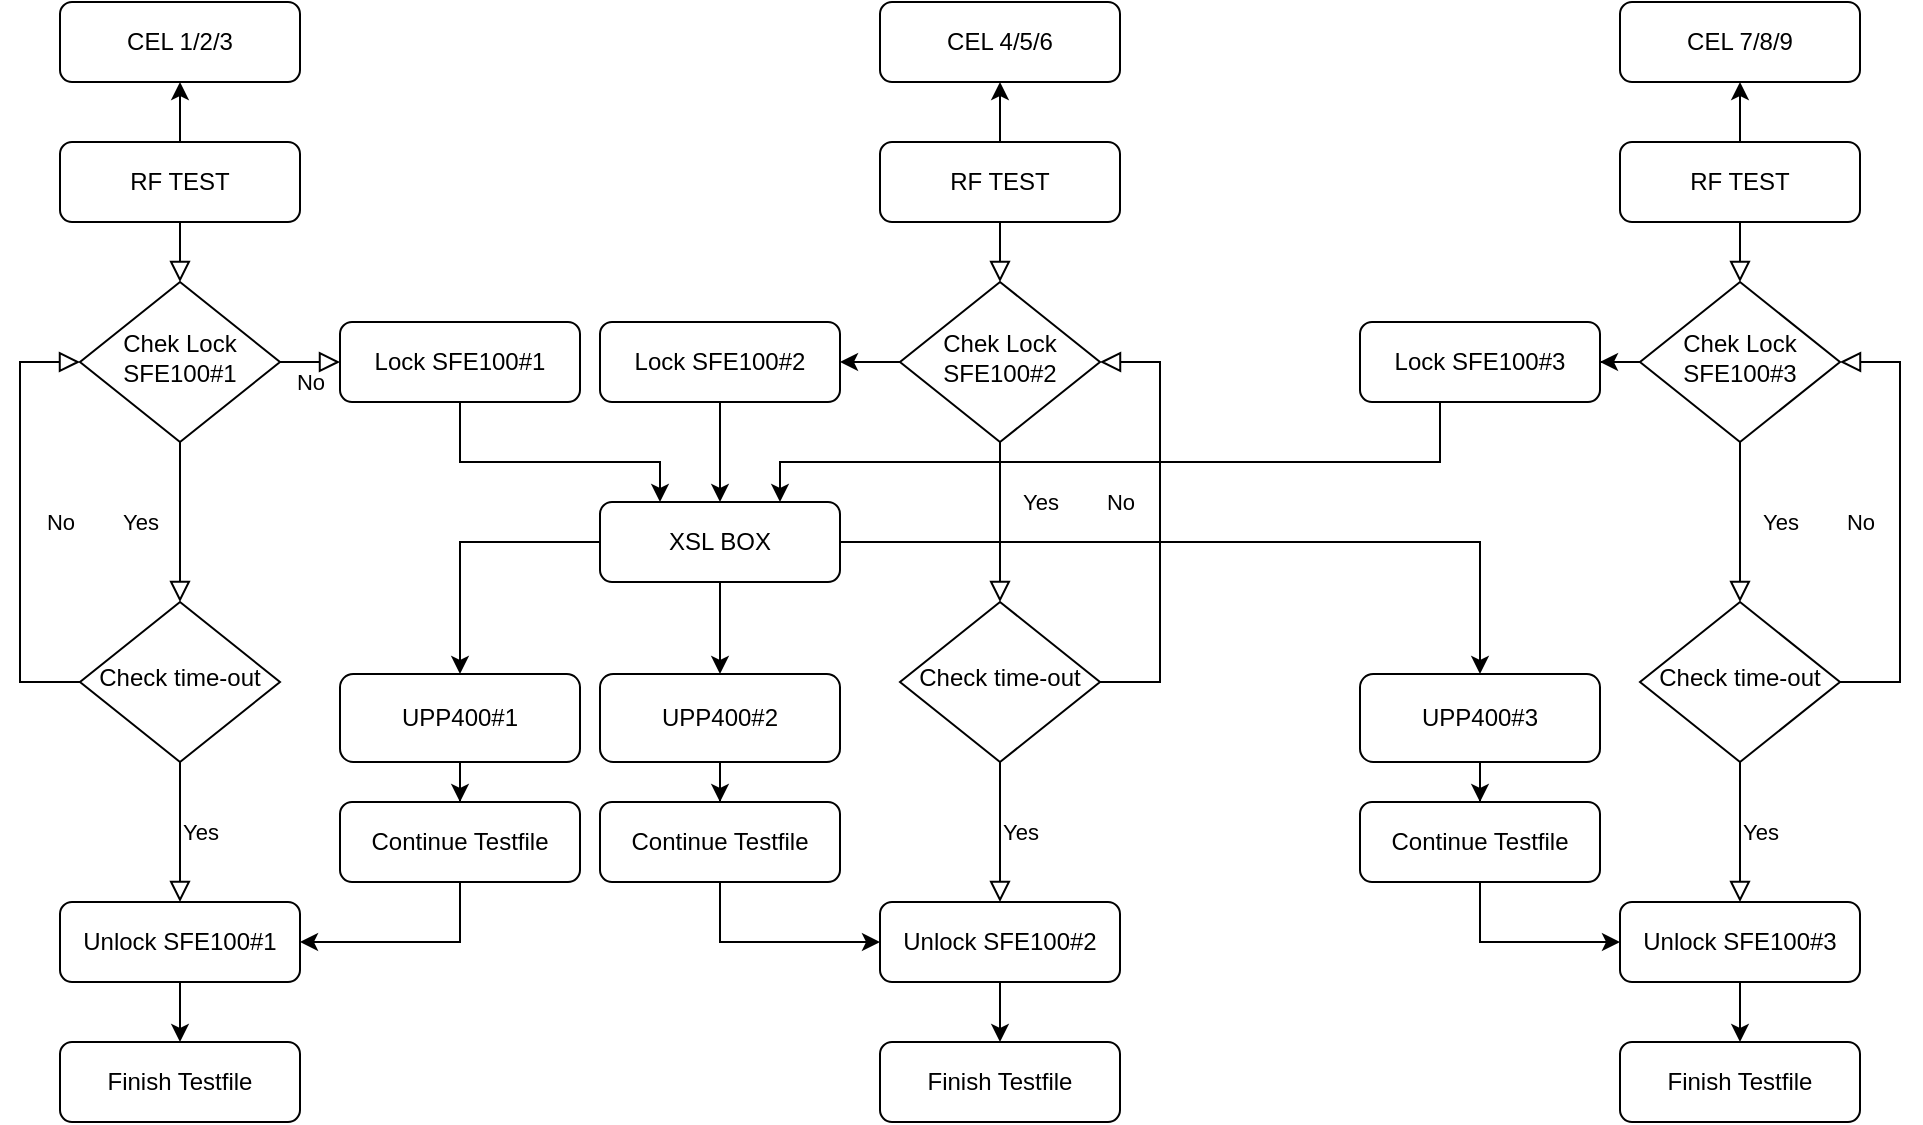<mxfile version="20.3.0" type="github">
  <diagram id="C5RBs43oDa-KdzZeNtuy" name="Page-1">
    <mxGraphModel dx="1422" dy="804" grid="1" gridSize="10" guides="1" tooltips="1" connect="1" arrows="1" fold="1" page="1" pageScale="1" pageWidth="1169" pageHeight="827" math="0" shadow="0">
      <root>
        <mxCell id="WIyWlLk6GJQsqaUBKTNV-0" />
        <mxCell id="WIyWlLk6GJQsqaUBKTNV-1" parent="WIyWlLk6GJQsqaUBKTNV-0" />
        <mxCell id="WIyWlLk6GJQsqaUBKTNV-2" value="" style="rounded=0;html=1;jettySize=auto;orthogonalLoop=1;fontSize=11;endArrow=block;endFill=0;endSize=8;strokeWidth=1;shadow=0;labelBackgroundColor=none;edgeStyle=orthogonalEdgeStyle;" parent="WIyWlLk6GJQsqaUBKTNV-1" source="WIyWlLk6GJQsqaUBKTNV-3" target="WIyWlLk6GJQsqaUBKTNV-6" edge="1">
          <mxGeometry relative="1" as="geometry" />
        </mxCell>
        <mxCell id="NrJlkgKCJ5_zOp19GihY-3" value="" style="edgeStyle=orthogonalEdgeStyle;rounded=0;orthogonalLoop=1;jettySize=auto;html=1;" parent="WIyWlLk6GJQsqaUBKTNV-1" source="WIyWlLk6GJQsqaUBKTNV-3" target="NrJlkgKCJ5_zOp19GihY-1" edge="1">
          <mxGeometry relative="1" as="geometry" />
        </mxCell>
        <mxCell id="WIyWlLk6GJQsqaUBKTNV-3" value="RF TEST" style="rounded=1;whiteSpace=wrap;html=1;fontSize=12;glass=0;strokeWidth=1;shadow=0;" parent="WIyWlLk6GJQsqaUBKTNV-1" vertex="1">
          <mxGeometry x="90" y="270" width="120" height="40" as="geometry" />
        </mxCell>
        <mxCell id="WIyWlLk6GJQsqaUBKTNV-4" value="Yes" style="rounded=0;html=1;jettySize=auto;orthogonalLoop=1;fontSize=11;endArrow=block;endFill=0;endSize=8;strokeWidth=1;shadow=0;labelBackgroundColor=none;edgeStyle=orthogonalEdgeStyle;" parent="WIyWlLk6GJQsqaUBKTNV-1" source="WIyWlLk6GJQsqaUBKTNV-6" target="WIyWlLk6GJQsqaUBKTNV-10" edge="1">
          <mxGeometry y="-20" relative="1" as="geometry">
            <mxPoint as="offset" />
          </mxGeometry>
        </mxCell>
        <mxCell id="WIyWlLk6GJQsqaUBKTNV-5" value="No" style="edgeStyle=orthogonalEdgeStyle;rounded=0;html=1;jettySize=auto;orthogonalLoop=1;fontSize=11;endArrow=block;endFill=0;endSize=8;strokeWidth=1;shadow=0;labelBackgroundColor=none;" parent="WIyWlLk6GJQsqaUBKTNV-1" source="WIyWlLk6GJQsqaUBKTNV-6" target="WIyWlLk6GJQsqaUBKTNV-7" edge="1">
          <mxGeometry y="10" relative="1" as="geometry">
            <mxPoint as="offset" />
          </mxGeometry>
        </mxCell>
        <mxCell id="WIyWlLk6GJQsqaUBKTNV-6" value="Chek Lock SFE100#1" style="rhombus;whiteSpace=wrap;html=1;shadow=0;fontFamily=Helvetica;fontSize=12;align=center;strokeWidth=1;spacing=6;spacingTop=-4;" parent="WIyWlLk6GJQsqaUBKTNV-1" vertex="1">
          <mxGeometry x="100" y="340" width="100" height="80" as="geometry" />
        </mxCell>
        <mxCell id="NrJlkgKCJ5_zOp19GihY-7" value="" style="edgeStyle=orthogonalEdgeStyle;rounded=0;orthogonalLoop=1;jettySize=auto;html=1;entryX=0.25;entryY=0;entryDx=0;entryDy=0;" parent="WIyWlLk6GJQsqaUBKTNV-1" source="WIyWlLk6GJQsqaUBKTNV-7" target="NrJlkgKCJ5_zOp19GihY-4" edge="1">
          <mxGeometry relative="1" as="geometry">
            <Array as="points">
              <mxPoint x="290" y="430" />
              <mxPoint x="390" y="430" />
            </Array>
          </mxGeometry>
        </mxCell>
        <mxCell id="WIyWlLk6GJQsqaUBKTNV-7" value="Lock SFE100#1" style="rounded=1;whiteSpace=wrap;html=1;fontSize=12;glass=0;strokeWidth=1;shadow=0;" parent="WIyWlLk6GJQsqaUBKTNV-1" vertex="1">
          <mxGeometry x="230" y="360" width="120" height="40" as="geometry" />
        </mxCell>
        <mxCell id="WIyWlLk6GJQsqaUBKTNV-8" value="No" style="rounded=0;html=1;jettySize=auto;orthogonalLoop=1;fontSize=11;endArrow=block;endFill=0;endSize=8;strokeWidth=1;shadow=0;labelBackgroundColor=none;edgeStyle=orthogonalEdgeStyle;entryX=0;entryY=0.5;entryDx=0;entryDy=0;" parent="WIyWlLk6GJQsqaUBKTNV-1" source="WIyWlLk6GJQsqaUBKTNV-10" target="WIyWlLk6GJQsqaUBKTNV-6" edge="1">
          <mxGeometry y="-20" relative="1" as="geometry">
            <mxPoint as="offset" />
            <mxPoint x="150" y="610" as="targetPoint" />
            <Array as="points">
              <mxPoint x="70" y="540" />
              <mxPoint x="70" y="380" />
            </Array>
          </mxGeometry>
        </mxCell>
        <mxCell id="WIyWlLk6GJQsqaUBKTNV-9" value="Yes" style="edgeStyle=orthogonalEdgeStyle;rounded=0;html=1;jettySize=auto;orthogonalLoop=1;fontSize=11;endArrow=block;endFill=0;endSize=8;strokeWidth=1;shadow=0;labelBackgroundColor=none;" parent="WIyWlLk6GJQsqaUBKTNV-1" source="WIyWlLk6GJQsqaUBKTNV-10" target="WIyWlLk6GJQsqaUBKTNV-12" edge="1">
          <mxGeometry y="10" relative="1" as="geometry">
            <mxPoint as="offset" />
          </mxGeometry>
        </mxCell>
        <mxCell id="WIyWlLk6GJQsqaUBKTNV-10" value="Check time-out" style="rhombus;whiteSpace=wrap;html=1;shadow=0;fontFamily=Helvetica;fontSize=12;align=center;strokeWidth=1;spacing=6;spacingTop=-4;" parent="WIyWlLk6GJQsqaUBKTNV-1" vertex="1">
          <mxGeometry x="100" y="500" width="100" height="80" as="geometry" />
        </mxCell>
        <mxCell id="V2dxz-3RzxUJ-22-fnxF-6" value="" style="edgeStyle=orthogonalEdgeStyle;rounded=0;orthogonalLoop=1;jettySize=auto;html=1;" parent="WIyWlLk6GJQsqaUBKTNV-1" source="WIyWlLk6GJQsqaUBKTNV-12" target="V2dxz-3RzxUJ-22-fnxF-1" edge="1">
          <mxGeometry relative="1" as="geometry" />
        </mxCell>
        <mxCell id="WIyWlLk6GJQsqaUBKTNV-12" value="Unlock SFE100#1" style="rounded=1;whiteSpace=wrap;html=1;fontSize=12;glass=0;strokeWidth=1;shadow=0;" parent="WIyWlLk6GJQsqaUBKTNV-1" vertex="1">
          <mxGeometry x="90" y="650" width="120" height="40" as="geometry" />
        </mxCell>
        <mxCell id="NrJlkgKCJ5_zOp19GihY-1" value="CEL 1/2/3" style="rounded=1;whiteSpace=wrap;html=1;fontSize=12;glass=0;strokeWidth=1;shadow=0;" parent="WIyWlLk6GJQsqaUBKTNV-1" vertex="1">
          <mxGeometry x="90" y="200" width="120" height="40" as="geometry" />
        </mxCell>
        <mxCell id="NrJlkgKCJ5_zOp19GihY-8" value="" style="edgeStyle=orthogonalEdgeStyle;rounded=0;orthogonalLoop=1;jettySize=auto;html=1;entryX=0.5;entryY=0;entryDx=0;entryDy=0;" parent="WIyWlLk6GJQsqaUBKTNV-1" source="NrJlkgKCJ5_zOp19GihY-4" target="NrJlkgKCJ5_zOp19GihY-41" edge="1">
          <mxGeometry relative="1" as="geometry">
            <mxPoint x="370.034" y="530.028" as="targetPoint" />
          </mxGeometry>
        </mxCell>
        <mxCell id="r26XpOjbVCVyV8fwAi44-27" style="edgeStyle=orthogonalEdgeStyle;rounded=0;orthogonalLoop=1;jettySize=auto;html=1;" edge="1" parent="WIyWlLk6GJQsqaUBKTNV-1" source="NrJlkgKCJ5_zOp19GihY-4" target="r26XpOjbVCVyV8fwAi44-22">
          <mxGeometry relative="1" as="geometry" />
        </mxCell>
        <mxCell id="r26XpOjbVCVyV8fwAi44-30" style="edgeStyle=orthogonalEdgeStyle;rounded=0;orthogonalLoop=1;jettySize=auto;html=1;entryX=0.5;entryY=0;entryDx=0;entryDy=0;" edge="1" parent="WIyWlLk6GJQsqaUBKTNV-1" source="NrJlkgKCJ5_zOp19GihY-4" target="r26XpOjbVCVyV8fwAi44-1">
          <mxGeometry relative="1" as="geometry" />
        </mxCell>
        <mxCell id="NrJlkgKCJ5_zOp19GihY-4" value="XSL BOX" style="rounded=1;whiteSpace=wrap;html=1;fontSize=12;glass=0;strokeWidth=1;shadow=0;" parent="WIyWlLk6GJQsqaUBKTNV-1" vertex="1">
          <mxGeometry x="360" y="450" width="120" height="40" as="geometry" />
        </mxCell>
        <mxCell id="NrJlkgKCJ5_zOp19GihY-9" value="" style="rounded=0;html=1;jettySize=auto;orthogonalLoop=1;fontSize=11;endArrow=block;endFill=0;endSize=8;strokeWidth=1;shadow=0;labelBackgroundColor=none;edgeStyle=orthogonalEdgeStyle;" parent="WIyWlLk6GJQsqaUBKTNV-1" source="NrJlkgKCJ5_zOp19GihY-11" target="NrJlkgKCJ5_zOp19GihY-14" edge="1">
          <mxGeometry relative="1" as="geometry" />
        </mxCell>
        <mxCell id="NrJlkgKCJ5_zOp19GihY-10" value="" style="edgeStyle=orthogonalEdgeStyle;rounded=0;orthogonalLoop=1;jettySize=auto;html=1;" parent="WIyWlLk6GJQsqaUBKTNV-1" source="NrJlkgKCJ5_zOp19GihY-11" target="NrJlkgKCJ5_zOp19GihY-21" edge="1">
          <mxGeometry relative="1" as="geometry" />
        </mxCell>
        <mxCell id="NrJlkgKCJ5_zOp19GihY-11" value="RF TEST" style="rounded=1;whiteSpace=wrap;html=1;fontSize=12;glass=0;strokeWidth=1;shadow=0;" parent="WIyWlLk6GJQsqaUBKTNV-1" vertex="1">
          <mxGeometry x="500" y="270" width="120" height="40" as="geometry" />
        </mxCell>
        <mxCell id="NrJlkgKCJ5_zOp19GihY-12" value="Yes" style="rounded=0;html=1;jettySize=auto;orthogonalLoop=1;fontSize=11;endArrow=block;endFill=0;endSize=8;strokeWidth=1;shadow=0;labelBackgroundColor=none;edgeStyle=orthogonalEdgeStyle;" parent="WIyWlLk6GJQsqaUBKTNV-1" source="NrJlkgKCJ5_zOp19GihY-14" target="NrJlkgKCJ5_zOp19GihY-19" edge="1">
          <mxGeometry x="-0.25" y="20" relative="1" as="geometry">
            <mxPoint as="offset" />
          </mxGeometry>
        </mxCell>
        <mxCell id="r26XpOjbVCVyV8fwAi44-35" value="" style="edgeStyle=orthogonalEdgeStyle;rounded=0;orthogonalLoop=1;jettySize=auto;html=1;" edge="1" parent="WIyWlLk6GJQsqaUBKTNV-1" source="NrJlkgKCJ5_zOp19GihY-14" target="NrJlkgKCJ5_zOp19GihY-16">
          <mxGeometry relative="1" as="geometry" />
        </mxCell>
        <mxCell id="NrJlkgKCJ5_zOp19GihY-14" value="Chek Lock SFE100#2" style="rhombus;whiteSpace=wrap;html=1;shadow=0;fontFamily=Helvetica;fontSize=12;align=center;strokeWidth=1;spacing=6;spacingTop=-4;" parent="WIyWlLk6GJQsqaUBKTNV-1" vertex="1">
          <mxGeometry x="510" y="340" width="100" height="80" as="geometry" />
        </mxCell>
        <mxCell id="NrJlkgKCJ5_zOp19GihY-24" style="edgeStyle=orthogonalEdgeStyle;rounded=0;orthogonalLoop=1;jettySize=auto;html=1;entryX=0.5;entryY=0;entryDx=0;entryDy=0;" parent="WIyWlLk6GJQsqaUBKTNV-1" source="NrJlkgKCJ5_zOp19GihY-16" target="NrJlkgKCJ5_zOp19GihY-4" edge="1">
          <mxGeometry relative="1" as="geometry">
            <Array as="points">
              <mxPoint x="420" y="410" />
              <mxPoint x="420" y="410" />
            </Array>
          </mxGeometry>
        </mxCell>
        <mxCell id="NrJlkgKCJ5_zOp19GihY-16" value="Lock SFE100#2" style="rounded=1;whiteSpace=wrap;html=1;fontSize=12;glass=0;strokeWidth=1;shadow=0;" parent="WIyWlLk6GJQsqaUBKTNV-1" vertex="1">
          <mxGeometry x="360" y="360" width="120" height="40" as="geometry" />
        </mxCell>
        <mxCell id="NrJlkgKCJ5_zOp19GihY-17" value="No" style="rounded=0;html=1;jettySize=auto;orthogonalLoop=1;fontSize=11;endArrow=block;endFill=0;endSize=8;strokeWidth=1;shadow=0;labelBackgroundColor=none;edgeStyle=orthogonalEdgeStyle;entryX=1;entryY=0.5;entryDx=0;entryDy=0;exitX=1;exitY=0.5;exitDx=0;exitDy=0;" parent="WIyWlLk6GJQsqaUBKTNV-1" source="NrJlkgKCJ5_zOp19GihY-19" target="NrJlkgKCJ5_zOp19GihY-14" edge="1">
          <mxGeometry x="0.091" y="20" relative="1" as="geometry">
            <mxPoint as="offset" />
            <mxPoint x="560" y="610" as="targetPoint" />
            <Array as="points">
              <mxPoint x="640" y="540" />
              <mxPoint x="640" y="380" />
            </Array>
          </mxGeometry>
        </mxCell>
        <mxCell id="NrJlkgKCJ5_zOp19GihY-18" value="Yes" style="edgeStyle=orthogonalEdgeStyle;rounded=0;html=1;jettySize=auto;orthogonalLoop=1;fontSize=11;endArrow=block;endFill=0;endSize=8;strokeWidth=1;shadow=0;labelBackgroundColor=none;entryX=0.5;entryY=0;entryDx=0;entryDy=0;" parent="WIyWlLk6GJQsqaUBKTNV-1" source="NrJlkgKCJ5_zOp19GihY-19" target="V2dxz-3RzxUJ-22-fnxF-10" edge="1">
          <mxGeometry y="10" relative="1" as="geometry">
            <mxPoint as="offset" />
            <mxPoint x="560" y="590" as="targetPoint" />
          </mxGeometry>
        </mxCell>
        <mxCell id="NrJlkgKCJ5_zOp19GihY-19" value="Check time-out" style="rhombus;whiteSpace=wrap;html=1;shadow=0;fontFamily=Helvetica;fontSize=12;align=center;strokeWidth=1;spacing=6;spacingTop=-4;" parent="WIyWlLk6GJQsqaUBKTNV-1" vertex="1">
          <mxGeometry x="510" y="500" width="100" height="80" as="geometry" />
        </mxCell>
        <mxCell id="NrJlkgKCJ5_zOp19GihY-21" value="CEL 4/5/6" style="rounded=1;whiteSpace=wrap;html=1;fontSize=12;glass=0;strokeWidth=1;shadow=0;" parent="WIyWlLk6GJQsqaUBKTNV-1" vertex="1">
          <mxGeometry x="500" y="200" width="120" height="40" as="geometry" />
        </mxCell>
        <mxCell id="V2dxz-3RzxUJ-22-fnxF-3" value="" style="edgeStyle=orthogonalEdgeStyle;rounded=0;orthogonalLoop=1;jettySize=auto;html=1;entryX=1;entryY=0.5;entryDx=0;entryDy=0;startArrow=none;" parent="WIyWlLk6GJQsqaUBKTNV-1" source="V2dxz-3RzxUJ-22-fnxF-7" target="WIyWlLk6GJQsqaUBKTNV-12" edge="1">
          <mxGeometry relative="1" as="geometry">
            <mxPoint x="290" y="620" as="targetPoint" />
            <Array as="points">
              <mxPoint x="290" y="670" />
            </Array>
          </mxGeometry>
        </mxCell>
        <mxCell id="V2dxz-3RzxUJ-22-fnxF-9" value="" style="edgeStyle=orthogonalEdgeStyle;rounded=0;orthogonalLoop=1;jettySize=auto;html=1;" parent="WIyWlLk6GJQsqaUBKTNV-1" source="NrJlkgKCJ5_zOp19GihY-41" target="V2dxz-3RzxUJ-22-fnxF-7" edge="1">
          <mxGeometry relative="1" as="geometry" />
        </mxCell>
        <mxCell id="NrJlkgKCJ5_zOp19GihY-41" value="UPP400#1" style="rounded=1;whiteSpace=wrap;html=1;fontSize=12;glass=0;strokeWidth=1;shadow=0;" parent="WIyWlLk6GJQsqaUBKTNV-1" vertex="1">
          <mxGeometry x="230" y="536" width="120" height="44" as="geometry" />
        </mxCell>
        <mxCell id="V2dxz-3RzxUJ-22-fnxF-1" value="Finish Testfile" style="rounded=1;whiteSpace=wrap;html=1;fontSize=12;glass=0;strokeWidth=1;shadow=0;" parent="WIyWlLk6GJQsqaUBKTNV-1" vertex="1">
          <mxGeometry x="90" y="720" width="120" height="40" as="geometry" />
        </mxCell>
        <mxCell id="V2dxz-3RzxUJ-22-fnxF-7" value="Continue Testfile" style="rounded=1;whiteSpace=wrap;html=1;fontSize=12;glass=0;strokeWidth=1;shadow=0;" parent="WIyWlLk6GJQsqaUBKTNV-1" vertex="1">
          <mxGeometry x="230" y="600" width="120" height="40" as="geometry" />
        </mxCell>
        <mxCell id="V2dxz-3RzxUJ-22-fnxF-12" value="" style="edgeStyle=orthogonalEdgeStyle;rounded=0;orthogonalLoop=1;jettySize=auto;html=1;" parent="WIyWlLk6GJQsqaUBKTNV-1" source="V2dxz-3RzxUJ-22-fnxF-10" target="V2dxz-3RzxUJ-22-fnxF-11" edge="1">
          <mxGeometry relative="1" as="geometry" />
        </mxCell>
        <mxCell id="V2dxz-3RzxUJ-22-fnxF-10" value="Unlock SFE100#2" style="rounded=1;whiteSpace=wrap;html=1;fontSize=12;glass=0;strokeWidth=1;shadow=0;" parent="WIyWlLk6GJQsqaUBKTNV-1" vertex="1">
          <mxGeometry x="500" y="650" width="120" height="40" as="geometry" />
        </mxCell>
        <mxCell id="V2dxz-3RzxUJ-22-fnxF-11" value="Finish Testfile" style="rounded=1;whiteSpace=wrap;html=1;fontSize=12;glass=0;strokeWidth=1;shadow=0;" parent="WIyWlLk6GJQsqaUBKTNV-1" vertex="1">
          <mxGeometry x="500" y="720" width="120" height="40" as="geometry" />
        </mxCell>
        <mxCell id="r26XpOjbVCVyV8fwAi44-0" value="" style="edgeStyle=orthogonalEdgeStyle;rounded=0;orthogonalLoop=1;jettySize=auto;html=1;" edge="1" parent="WIyWlLk6GJQsqaUBKTNV-1" source="r26XpOjbVCVyV8fwAi44-1" target="r26XpOjbVCVyV8fwAi44-2">
          <mxGeometry relative="1" as="geometry" />
        </mxCell>
        <mxCell id="r26XpOjbVCVyV8fwAi44-1" value="UPP400#2" style="rounded=1;whiteSpace=wrap;html=1;fontSize=12;glass=0;strokeWidth=1;shadow=0;" vertex="1" parent="WIyWlLk6GJQsqaUBKTNV-1">
          <mxGeometry x="360" y="536" width="120" height="44" as="geometry" />
        </mxCell>
        <mxCell id="r26XpOjbVCVyV8fwAi44-36" style="edgeStyle=orthogonalEdgeStyle;rounded=0;orthogonalLoop=1;jettySize=auto;html=1;entryX=0;entryY=0.5;entryDx=0;entryDy=0;" edge="1" parent="WIyWlLk6GJQsqaUBKTNV-1" source="r26XpOjbVCVyV8fwAi44-2" target="V2dxz-3RzxUJ-22-fnxF-10">
          <mxGeometry relative="1" as="geometry">
            <Array as="points">
              <mxPoint x="420" y="670" />
            </Array>
          </mxGeometry>
        </mxCell>
        <mxCell id="r26XpOjbVCVyV8fwAi44-2" value="Continue Testfile" style="rounded=1;whiteSpace=wrap;html=1;fontSize=12;glass=0;strokeWidth=1;shadow=0;" vertex="1" parent="WIyWlLk6GJQsqaUBKTNV-1">
          <mxGeometry x="360" y="600" width="120" height="40" as="geometry" />
        </mxCell>
        <mxCell id="r26XpOjbVCVyV8fwAi44-8" value="" style="rounded=0;html=1;jettySize=auto;orthogonalLoop=1;fontSize=11;endArrow=block;endFill=0;endSize=8;strokeWidth=1;shadow=0;labelBackgroundColor=none;edgeStyle=orthogonalEdgeStyle;" edge="1" parent="WIyWlLk6GJQsqaUBKTNV-1" source="r26XpOjbVCVyV8fwAi44-10" target="r26XpOjbVCVyV8fwAi44-13">
          <mxGeometry relative="1" as="geometry" />
        </mxCell>
        <mxCell id="r26XpOjbVCVyV8fwAi44-9" value="" style="edgeStyle=orthogonalEdgeStyle;rounded=0;orthogonalLoop=1;jettySize=auto;html=1;" edge="1" parent="WIyWlLk6GJQsqaUBKTNV-1" source="r26XpOjbVCVyV8fwAi44-10" target="r26XpOjbVCVyV8fwAi44-17">
          <mxGeometry relative="1" as="geometry" />
        </mxCell>
        <mxCell id="r26XpOjbVCVyV8fwAi44-10" value="RF TEST" style="rounded=1;whiteSpace=wrap;html=1;fontSize=12;glass=0;strokeWidth=1;shadow=0;" vertex="1" parent="WIyWlLk6GJQsqaUBKTNV-1">
          <mxGeometry x="870" y="270" width="120" height="40" as="geometry" />
        </mxCell>
        <mxCell id="r26XpOjbVCVyV8fwAi44-11" value="Yes" style="rounded=0;html=1;jettySize=auto;orthogonalLoop=1;fontSize=11;endArrow=block;endFill=0;endSize=8;strokeWidth=1;shadow=0;labelBackgroundColor=none;edgeStyle=orthogonalEdgeStyle;" edge="1" parent="WIyWlLk6GJQsqaUBKTNV-1" source="r26XpOjbVCVyV8fwAi44-13" target="r26XpOjbVCVyV8fwAi44-16">
          <mxGeometry y="20" relative="1" as="geometry">
            <mxPoint as="offset" />
          </mxGeometry>
        </mxCell>
        <mxCell id="r26XpOjbVCVyV8fwAi44-29" value="" style="edgeStyle=orthogonalEdgeStyle;rounded=0;orthogonalLoop=1;jettySize=auto;html=1;" edge="1" parent="WIyWlLk6GJQsqaUBKTNV-1" source="r26XpOjbVCVyV8fwAi44-13" target="r26XpOjbVCVyV8fwAi44-25">
          <mxGeometry relative="1" as="geometry" />
        </mxCell>
        <mxCell id="r26XpOjbVCVyV8fwAi44-13" value="Chek Lock SFE100#3" style="rhombus;whiteSpace=wrap;html=1;shadow=0;fontFamily=Helvetica;fontSize=12;align=center;strokeWidth=1;spacing=6;spacingTop=-4;" vertex="1" parent="WIyWlLk6GJQsqaUBKTNV-1">
          <mxGeometry x="880" y="340" width="100" height="80" as="geometry" />
        </mxCell>
        <mxCell id="r26XpOjbVCVyV8fwAi44-14" value="No" style="rounded=0;html=1;jettySize=auto;orthogonalLoop=1;fontSize=11;endArrow=block;endFill=0;endSize=8;strokeWidth=1;shadow=0;labelBackgroundColor=none;edgeStyle=orthogonalEdgeStyle;entryX=1;entryY=0.5;entryDx=0;entryDy=0;exitX=1;exitY=0.5;exitDx=0;exitDy=0;" edge="1" parent="WIyWlLk6GJQsqaUBKTNV-1" source="r26XpOjbVCVyV8fwAi44-16" target="r26XpOjbVCVyV8fwAi44-13">
          <mxGeometry y="20" relative="1" as="geometry">
            <mxPoint as="offset" />
            <mxPoint x="930" y="610" as="targetPoint" />
            <Array as="points">
              <mxPoint x="1010" y="540" />
              <mxPoint x="1010" y="380" />
            </Array>
          </mxGeometry>
        </mxCell>
        <mxCell id="r26XpOjbVCVyV8fwAi44-15" value="Yes" style="edgeStyle=orthogonalEdgeStyle;rounded=0;html=1;jettySize=auto;orthogonalLoop=1;fontSize=11;endArrow=block;endFill=0;endSize=8;strokeWidth=1;shadow=0;labelBackgroundColor=none;entryX=0.5;entryY=0;entryDx=0;entryDy=0;" edge="1" parent="WIyWlLk6GJQsqaUBKTNV-1" source="r26XpOjbVCVyV8fwAi44-16" target="r26XpOjbVCVyV8fwAi44-19">
          <mxGeometry y="10" relative="1" as="geometry">
            <mxPoint as="offset" />
            <mxPoint x="930" y="590" as="targetPoint" />
          </mxGeometry>
        </mxCell>
        <mxCell id="r26XpOjbVCVyV8fwAi44-16" value="Check time-out" style="rhombus;whiteSpace=wrap;html=1;shadow=0;fontFamily=Helvetica;fontSize=12;align=center;strokeWidth=1;spacing=6;spacingTop=-4;" vertex="1" parent="WIyWlLk6GJQsqaUBKTNV-1">
          <mxGeometry x="880" y="500" width="100" height="80" as="geometry" />
        </mxCell>
        <mxCell id="r26XpOjbVCVyV8fwAi44-17" value="CEL 7/8/9" style="rounded=1;whiteSpace=wrap;html=1;fontSize=12;glass=0;strokeWidth=1;shadow=0;" vertex="1" parent="WIyWlLk6GJQsqaUBKTNV-1">
          <mxGeometry x="870" y="200" width="120" height="40" as="geometry" />
        </mxCell>
        <mxCell id="r26XpOjbVCVyV8fwAi44-18" value="" style="edgeStyle=orthogonalEdgeStyle;rounded=0;orthogonalLoop=1;jettySize=auto;html=1;" edge="1" parent="WIyWlLk6GJQsqaUBKTNV-1" source="r26XpOjbVCVyV8fwAi44-19" target="r26XpOjbVCVyV8fwAi44-20">
          <mxGeometry relative="1" as="geometry" />
        </mxCell>
        <mxCell id="r26XpOjbVCVyV8fwAi44-19" value="Unlock SFE100#3" style="rounded=1;whiteSpace=wrap;html=1;fontSize=12;glass=0;strokeWidth=1;shadow=0;" vertex="1" parent="WIyWlLk6GJQsqaUBKTNV-1">
          <mxGeometry x="870" y="650" width="120" height="40" as="geometry" />
        </mxCell>
        <mxCell id="r26XpOjbVCVyV8fwAi44-20" value="Finish Testfile" style="rounded=1;whiteSpace=wrap;html=1;fontSize=12;glass=0;strokeWidth=1;shadow=0;" vertex="1" parent="WIyWlLk6GJQsqaUBKTNV-1">
          <mxGeometry x="870" y="720" width="120" height="40" as="geometry" />
        </mxCell>
        <mxCell id="r26XpOjbVCVyV8fwAi44-21" value="" style="edgeStyle=orthogonalEdgeStyle;rounded=0;orthogonalLoop=1;jettySize=auto;html=1;" edge="1" parent="WIyWlLk6GJQsqaUBKTNV-1" source="r26XpOjbVCVyV8fwAi44-22" target="r26XpOjbVCVyV8fwAi44-23">
          <mxGeometry relative="1" as="geometry" />
        </mxCell>
        <mxCell id="r26XpOjbVCVyV8fwAi44-22" value="UPP400#3" style="rounded=1;whiteSpace=wrap;html=1;fontSize=12;glass=0;strokeWidth=1;shadow=0;" vertex="1" parent="WIyWlLk6GJQsqaUBKTNV-1">
          <mxGeometry x="740" y="536" width="120" height="44" as="geometry" />
        </mxCell>
        <mxCell id="r26XpOjbVCVyV8fwAi44-28" style="edgeStyle=orthogonalEdgeStyle;rounded=0;orthogonalLoop=1;jettySize=auto;html=1;entryX=0;entryY=0.5;entryDx=0;entryDy=0;" edge="1" parent="WIyWlLk6GJQsqaUBKTNV-1" source="r26XpOjbVCVyV8fwAi44-23" target="r26XpOjbVCVyV8fwAi44-19">
          <mxGeometry relative="1" as="geometry">
            <Array as="points">
              <mxPoint x="800" y="670" />
            </Array>
          </mxGeometry>
        </mxCell>
        <mxCell id="r26XpOjbVCVyV8fwAi44-23" value="Continue Testfile" style="rounded=1;whiteSpace=wrap;html=1;fontSize=12;glass=0;strokeWidth=1;shadow=0;" vertex="1" parent="WIyWlLk6GJQsqaUBKTNV-1">
          <mxGeometry x="740" y="600" width="120" height="40" as="geometry" />
        </mxCell>
        <mxCell id="r26XpOjbVCVyV8fwAi44-26" style="edgeStyle=orthogonalEdgeStyle;rounded=0;orthogonalLoop=1;jettySize=auto;html=1;" edge="1" parent="WIyWlLk6GJQsqaUBKTNV-1" source="r26XpOjbVCVyV8fwAi44-25" target="NrJlkgKCJ5_zOp19GihY-4">
          <mxGeometry relative="1" as="geometry">
            <Array as="points">
              <mxPoint x="780" y="430" />
              <mxPoint x="450" y="430" />
            </Array>
          </mxGeometry>
        </mxCell>
        <mxCell id="r26XpOjbVCVyV8fwAi44-25" value="Lock SFE100#3" style="rounded=1;whiteSpace=wrap;html=1;fontSize=12;glass=0;strokeWidth=1;shadow=0;" vertex="1" parent="WIyWlLk6GJQsqaUBKTNV-1">
          <mxGeometry x="740" y="360" width="120" height="40" as="geometry" />
        </mxCell>
      </root>
    </mxGraphModel>
  </diagram>
</mxfile>
